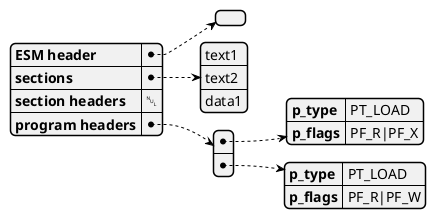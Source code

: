 @startjson

{
    "ESM header" : {},
    "sections" : [
        "text1",
        "text2",
        "data1"
    ],
    "section headers" : null,
    "program headers" : [
        {
            "p_type" : "PT_LOAD",
            "p_flags" : "PF_R|PF_X"
        },
        {
            "p_type" : "PT_LOAD",
            "p_flags" : "PF_R|PF_W"
        }
    ]
}

@endjson
